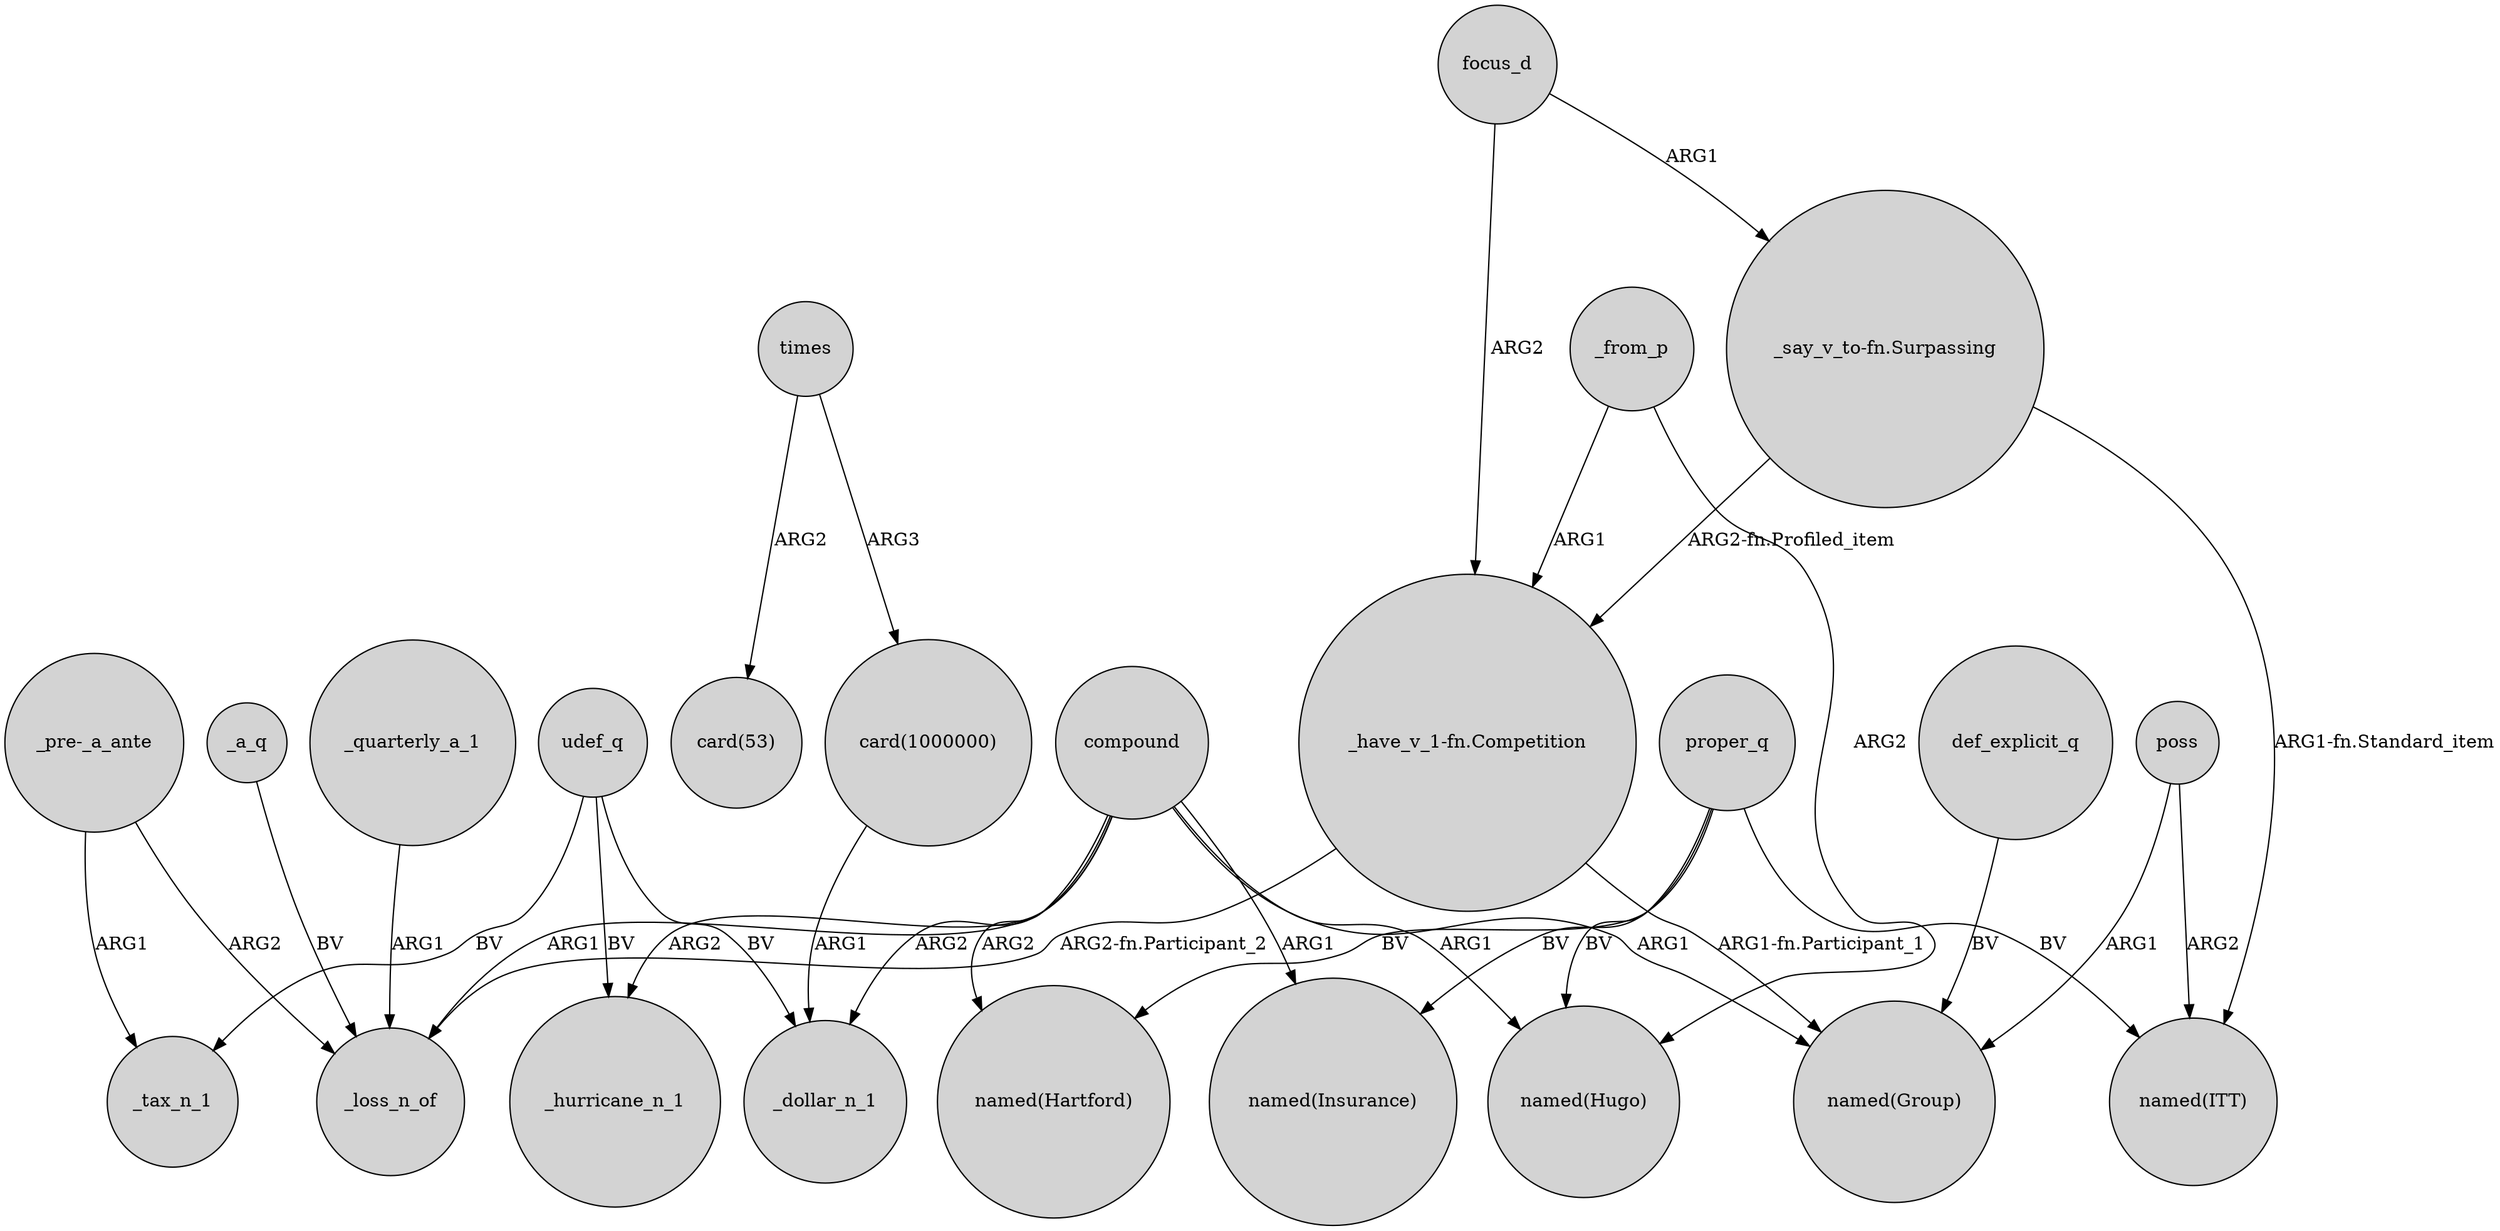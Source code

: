 digraph {
	node [shape=circle style=filled]
	proper_q -> "named(Hartford)" [label=BV]
	_a_q -> _loss_n_of [label=BV]
	compound -> "named(Hugo)" [label=ARG1]
	proper_q -> "named(Insurance)" [label=BV]
	compound -> "named(Group)" [label=ARG1]
	compound -> _hurricane_n_1 [label=ARG2]
	udef_q -> _tax_n_1 [label=BV]
	"_pre-_a_ante" -> _loss_n_of [label=ARG2]
	times -> "card(1000000)" [label=ARG3]
	"_say_v_to-fn.Surpassing" -> "_have_v_1-fn.Competition" [label="ARG2-fn.Profiled_item"]
	proper_q -> "named(Hugo)" [label=BV]
	compound -> _dollar_n_1 [label=ARG2]
	focus_d -> "_have_v_1-fn.Competition" [label=ARG2]
	_from_p -> "named(Hugo)" [label=ARG2]
	def_explicit_q -> "named(Group)" [label=BV]
	proper_q -> "named(ITT)" [label=BV]
	"_have_v_1-fn.Competition" -> _loss_n_of [label="ARG2-fn.Participant_2"]
	compound -> _loss_n_of [label=ARG1]
	poss -> "named(Group)" [label=ARG1]
	"_have_v_1-fn.Competition" -> "named(Group)" [label="ARG1-fn.Participant_1"]
	_quarterly_a_1 -> _loss_n_of [label=ARG1]
	times -> "card(53)" [label=ARG2]
	compound -> "named(Insurance)" [label=ARG1]
	udef_q -> _dollar_n_1 [label=BV]
	compound -> "named(Hartford)" [label=ARG2]
	"card(1000000)" -> _dollar_n_1 [label=ARG1]
	_from_p -> "_have_v_1-fn.Competition" [label=ARG1]
	"_say_v_to-fn.Surpassing" -> "named(ITT)" [label="ARG1-fn.Standard_item"]
	"_pre-_a_ante" -> _tax_n_1 [label=ARG1]
	udef_q -> _hurricane_n_1 [label=BV]
	poss -> "named(ITT)" [label=ARG2]
	focus_d -> "_say_v_to-fn.Surpassing" [label=ARG1]
}
